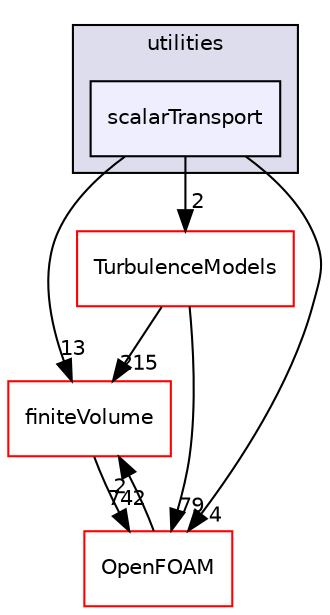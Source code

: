 digraph "src/postProcessing/functionObjects/utilities/scalarTransport" {
  bgcolor=transparent;
  compound=true
  node [ fontsize="10", fontname="Helvetica"];
  edge [ labelfontsize="10", labelfontname="Helvetica"];
  subgraph clusterdir_5fa51d5799d140e0f60107297bff2985 {
    graph [ bgcolor="#ddddee", pencolor="black", label="utilities" fontname="Helvetica", fontsize="10", URL="dir_5fa51d5799d140e0f60107297bff2985.html"]
  dir_00873a3839e11b44c2cd60e4abab1ec6 [shape=box, label="scalarTransport", style="filled", fillcolor="#eeeeff", pencolor="black", URL="dir_00873a3839e11b44c2cd60e4abab1ec6.html"];
  }
  dir_9bd15774b555cf7259a6fa18f99fe99b [shape=box label="finiteVolume" color="red" URL="dir_9bd15774b555cf7259a6fa18f99fe99b.html"];
  dir_1eda626aeac0f0ad2848c36acaa5d501 [shape=box label="TurbulenceModels" color="red" URL="dir_1eda626aeac0f0ad2848c36acaa5d501.html"];
  dir_c5473ff19b20e6ec4dfe5c310b3778a8 [shape=box label="OpenFOAM" color="red" URL="dir_c5473ff19b20e6ec4dfe5c310b3778a8.html"];
  dir_9bd15774b555cf7259a6fa18f99fe99b->dir_c5473ff19b20e6ec4dfe5c310b3778a8 [headlabel="742", labeldistance=1.5 headhref="dir_000894_001892.html"];
  dir_1eda626aeac0f0ad2848c36acaa5d501->dir_9bd15774b555cf7259a6fa18f99fe99b [headlabel="215", labeldistance=1.5 headhref="dir_000752_000894.html"];
  dir_1eda626aeac0f0ad2848c36acaa5d501->dir_c5473ff19b20e6ec4dfe5c310b3778a8 [headlabel="79", labeldistance=1.5 headhref="dir_000752_001892.html"];
  dir_00873a3839e11b44c2cd60e4abab1ec6->dir_9bd15774b555cf7259a6fa18f99fe99b [headlabel="13", labeldistance=1.5 headhref="dir_002503_000894.html"];
  dir_00873a3839e11b44c2cd60e4abab1ec6->dir_1eda626aeac0f0ad2848c36acaa5d501 [headlabel="2", labeldistance=1.5 headhref="dir_002503_000752.html"];
  dir_00873a3839e11b44c2cd60e4abab1ec6->dir_c5473ff19b20e6ec4dfe5c310b3778a8 [headlabel="4", labeldistance=1.5 headhref="dir_002503_001892.html"];
  dir_c5473ff19b20e6ec4dfe5c310b3778a8->dir_9bd15774b555cf7259a6fa18f99fe99b [headlabel="2", labeldistance=1.5 headhref="dir_001892_000894.html"];
}
